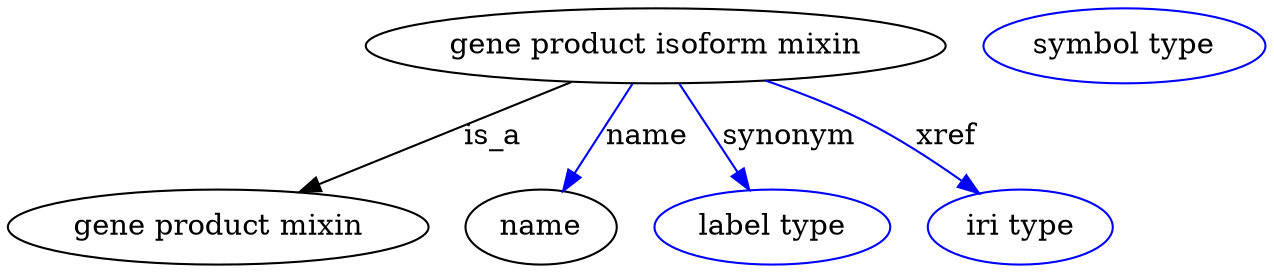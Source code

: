 digraph {
	graph [bb="0,0,492.54,123"];
	node [label="\N"];
	"gene product isoform mixin"	[height=0.5,
		label="gene product isoform mixin",
		pos="254.94,105",
		width=3.0692];
	"gene product mixin"	[height=0.5,
		pos="79.943,18",
		width=2.2206];
	"gene product isoform mixin" -> "gene product mixin"	[label=is_a,
		lp="188.94,61.5",
		pos="e,111.97,34.554 221.61,87.812 193.04,73.931 151.74,53.875 121.11,38.994"];
	name	[height=0.5,
		pos="207.94,18",
		width=0.84854];
	"gene product isoform mixin" -> name	[color=blue,
		label=name,
		lp="250.44,61.5",
		pos="e,216.96,35.31 245.43,86.799 238.68,74.58 229.49,57.976 221.91,44.257",
		style=solid];
	synonym	[color=blue,
		height=0.5,
		label="label type",
		pos="301.94,18",
		width=1.2638];
	"gene product isoform mixin" -> synonym	[color=blue,
		label=synonym,
		lp="307.44,61.5",
		pos="e,292.61,35.885 264.45,86.799 271.12,74.738 280.16,58.403 287.68,44.79",
		style=solid];
	xref	[color=blue,
		height=0.5,
		label="iri type",
		pos="401.94,18",
		width=1.011];
	"gene product isoform mixin" -> xref	[color=blue,
		label=xref,
		lp="369.94,61.5",
		pos="e,384.87,34.065 297.23,88.345 310.3,82.879 324.52,76.272 336.94,69 350.88,60.84 365.24,50.091 376.9,40.652",
		style=solid];
	"macromolecular machine mixin_name"	[color=blue,
		height=0.5,
		label="symbol type",
		pos="437.94,105",
		width=1.5165];
}
